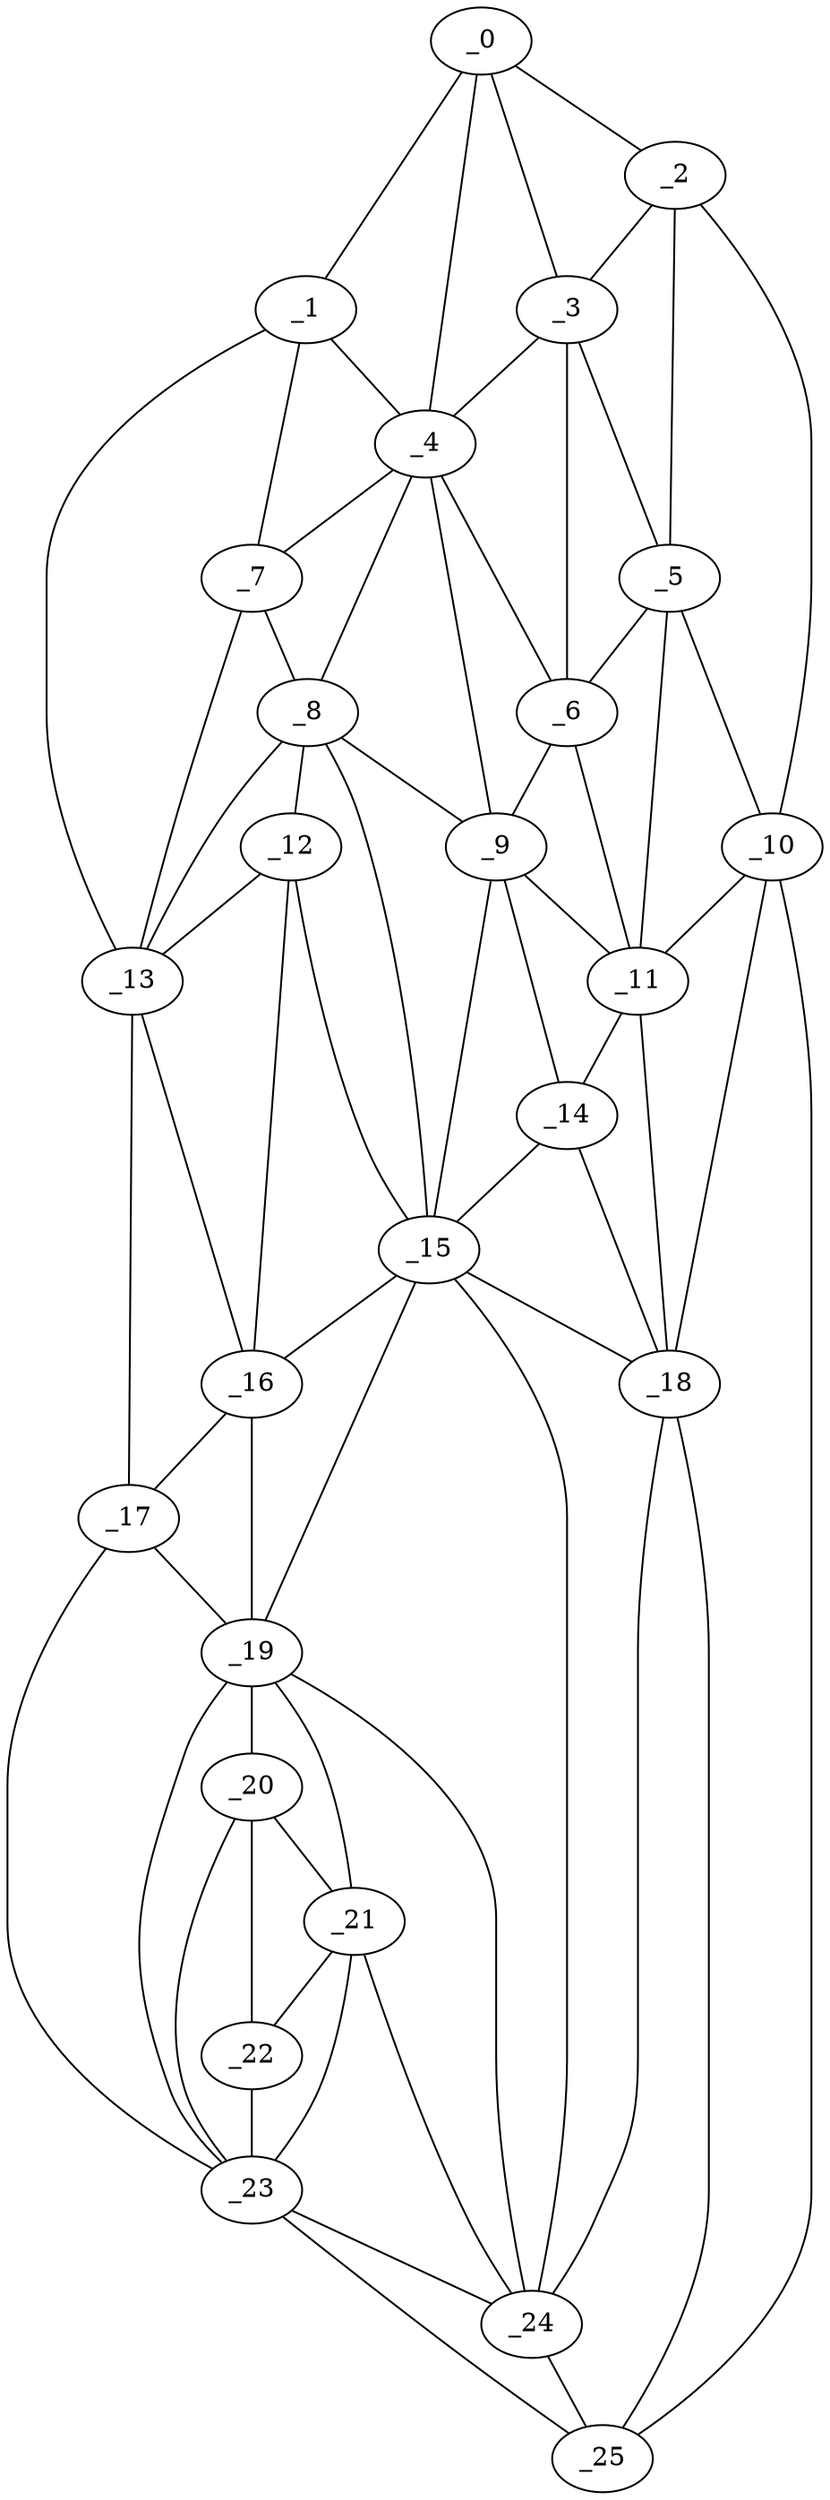 graph "obj32__105.gxl" {
	_0	 [x=18,
		y=63];
	_1	 [x=19,
		y=79];
	_0 -- _1	 [valence=1];
	_2	 [x=32,
		y=16];
	_0 -- _2	 [valence=1];
	_3	 [x=33,
		y=34];
	_0 -- _3	 [valence=1];
	_4	 [x=37,
		y=68];
	_0 -- _4	 [valence=2];
	_1 -- _4	 [valence=2];
	_7	 [x=62,
		y=88];
	_1 -- _7	 [valence=1];
	_13	 [x=75,
		y=91];
	_1 -- _13	 [valence=1];
	_2 -- _3	 [valence=2];
	_5	 [x=52,
		y=20];
	_2 -- _5	 [valence=2];
	_10	 [x=69,
		y=15];
	_2 -- _10	 [valence=1];
	_3 -- _4	 [valence=2];
	_3 -- _5	 [valence=2];
	_6	 [x=54,
		y=38];
	_3 -- _6	 [valence=2];
	_4 -- _6	 [valence=2];
	_4 -- _7	 [valence=2];
	_8	 [x=65,
		y=84];
	_4 -- _8	 [valence=1];
	_9	 [x=66,
		y=46];
	_4 -- _9	 [valence=2];
	_5 -- _6	 [valence=2];
	_5 -- _10	 [valence=1];
	_11	 [x=73,
		y=36];
	_5 -- _11	 [valence=2];
	_6 -- _9	 [valence=2];
	_6 -- _11	 [valence=1];
	_7 -- _8	 [valence=2];
	_7 -- _13	 [valence=1];
	_8 -- _9	 [valence=2];
	_12	 [x=73,
		y=84];
	_8 -- _12	 [valence=2];
	_8 -- _13	 [valence=2];
	_15	 [x=78,
		y=51];
	_8 -- _15	 [valence=1];
	_9 -- _11	 [valence=2];
	_14	 [x=76,
		y=45];
	_9 -- _14	 [valence=2];
	_9 -- _15	 [valence=2];
	_10 -- _11	 [valence=2];
	_18	 [x=94,
		y=29];
	_10 -- _18	 [valence=1];
	_25	 [x=126,
		y=39];
	_10 -- _25	 [valence=1];
	_11 -- _14	 [valence=2];
	_11 -- _18	 [valence=1];
	_12 -- _13	 [valence=2];
	_12 -- _15	 [valence=2];
	_16	 [x=81,
		y=87];
	_12 -- _16	 [valence=2];
	_13 -- _16	 [valence=2];
	_17	 [x=84,
		y=90];
	_13 -- _17	 [valence=1];
	_14 -- _15	 [valence=2];
	_14 -- _18	 [valence=2];
	_15 -- _16	 [valence=1];
	_15 -- _18	 [valence=2];
	_19	 [x=101,
		y=81];
	_15 -- _19	 [valence=2];
	_24	 [x=123,
		y=51];
	_15 -- _24	 [valence=2];
	_16 -- _17	 [valence=2];
	_16 -- _19	 [valence=2];
	_17 -- _19	 [valence=1];
	_23	 [x=122,
		y=82];
	_17 -- _23	 [valence=1];
	_18 -- _24	 [valence=2];
	_18 -- _25	 [valence=2];
	_20	 [x=111,
		y=79];
	_19 -- _20	 [valence=2];
	_21	 [x=121,
		y=70];
	_19 -- _21	 [valence=1];
	_19 -- _23	 [valence=2];
	_19 -- _24	 [valence=1];
	_20 -- _21	 [valence=2];
	_22	 [x=121,
		y=77];
	_20 -- _22	 [valence=2];
	_20 -- _23	 [valence=2];
	_21 -- _22	 [valence=1];
	_21 -- _23	 [valence=1];
	_21 -- _24	 [valence=2];
	_22 -- _23	 [valence=2];
	_23 -- _24	 [valence=2];
	_23 -- _25	 [valence=1];
	_24 -- _25	 [valence=1];
}

